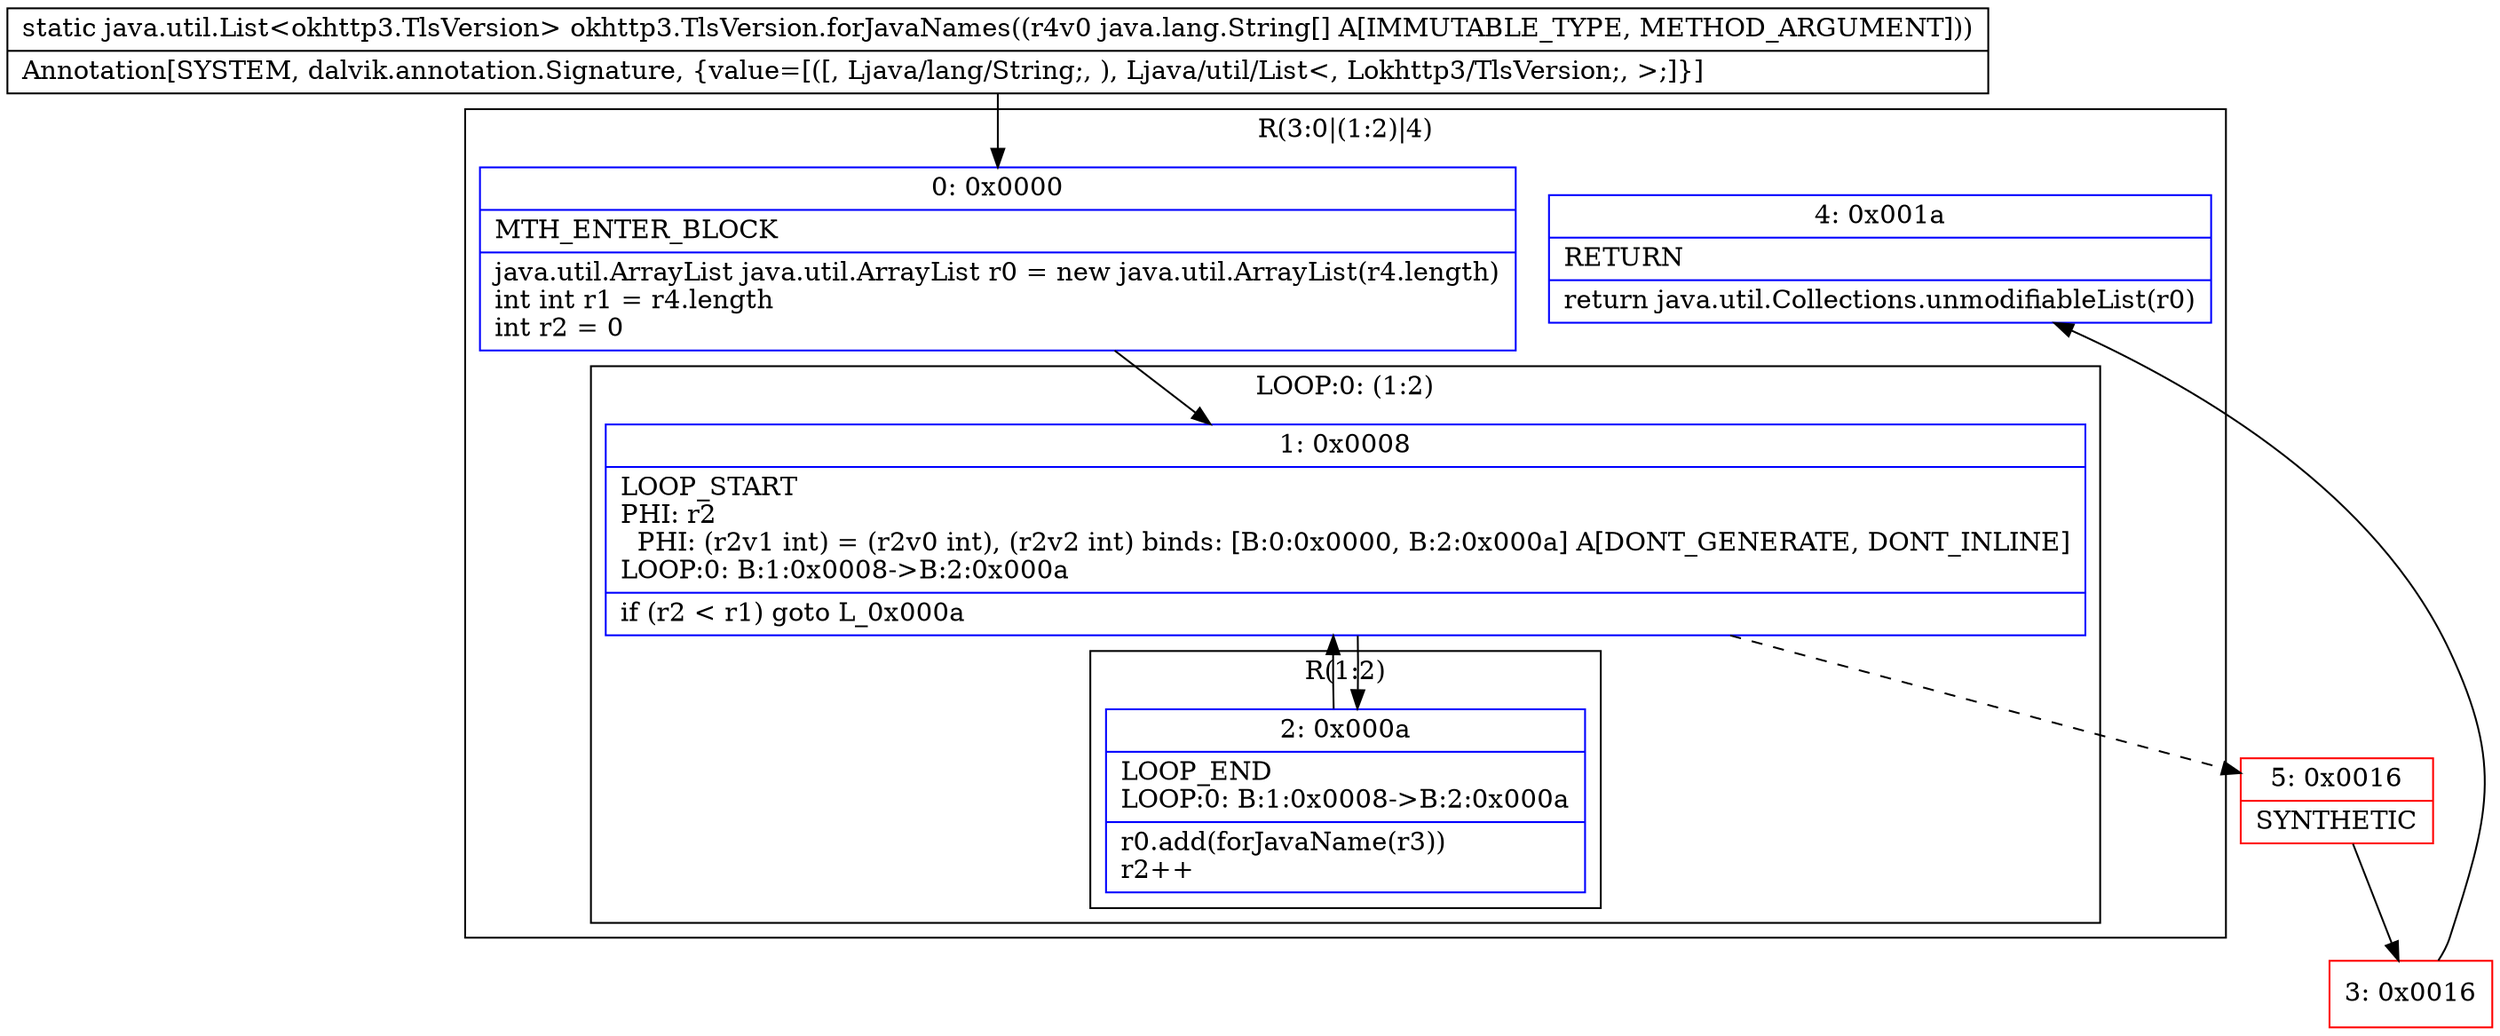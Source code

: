 digraph "CFG forokhttp3.TlsVersion.forJavaNames([Ljava\/lang\/String;)Ljava\/util\/List;" {
subgraph cluster_Region_1365732853 {
label = "R(3:0|(1:2)|4)";
node [shape=record,color=blue];
Node_0 [shape=record,label="{0\:\ 0x0000|MTH_ENTER_BLOCK\l|java.util.ArrayList java.util.ArrayList r0 = new java.util.ArrayList(r4.length)\lint int r1 = r4.length\lint r2 = 0\l}"];
subgraph cluster_LoopRegion_824501859 {
label = "LOOP:0: (1:2)";
node [shape=record,color=blue];
Node_1 [shape=record,label="{1\:\ 0x0008|LOOP_START\lPHI: r2 \l  PHI: (r2v1 int) = (r2v0 int), (r2v2 int) binds: [B:0:0x0000, B:2:0x000a] A[DONT_GENERATE, DONT_INLINE]\lLOOP:0: B:1:0x0008\-\>B:2:0x000a\l|if (r2 \< r1) goto L_0x000a\l}"];
subgraph cluster_Region_725200988 {
label = "R(1:2)";
node [shape=record,color=blue];
Node_2 [shape=record,label="{2\:\ 0x000a|LOOP_END\lLOOP:0: B:1:0x0008\-\>B:2:0x000a\l|r0.add(forJavaName(r3))\lr2++\l}"];
}
}
Node_4 [shape=record,label="{4\:\ 0x001a|RETURN\l|return java.util.Collections.unmodifiableList(r0)\l}"];
}
Node_3 [shape=record,color=red,label="{3\:\ 0x0016}"];
Node_5 [shape=record,color=red,label="{5\:\ 0x0016|SYNTHETIC\l}"];
MethodNode[shape=record,label="{static java.util.List\<okhttp3.TlsVersion\> okhttp3.TlsVersion.forJavaNames((r4v0 java.lang.String[] A[IMMUTABLE_TYPE, METHOD_ARGUMENT]))  | Annotation[SYSTEM, dalvik.annotation.Signature, \{value=[([, Ljava\/lang\/String;, ), Ljava\/util\/List\<, Lokhttp3\/TlsVersion;, \>;]\}]\l}"];
MethodNode -> Node_0;
Node_0 -> Node_1;
Node_1 -> Node_2;
Node_1 -> Node_5[style=dashed];
Node_2 -> Node_1;
Node_3 -> Node_4;
Node_5 -> Node_3;
}

